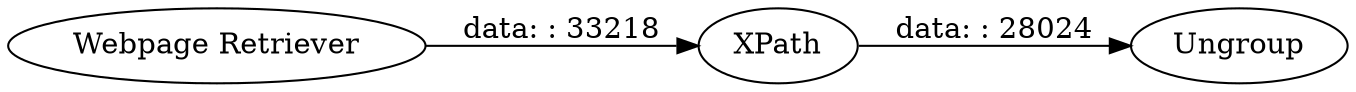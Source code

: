 digraph {
	"2518443884830734410_8" [label="Webpage Retriever"]
	"2518443884830734410_9" [label=XPath]
	"2518443884830734410_11" [label=Ungroup]
	"2518443884830734410_8" -> "2518443884830734410_9" [label="data: : 33218"]
	"2518443884830734410_9" -> "2518443884830734410_11" [label="data: : 28024"]
	rankdir=LR
}

